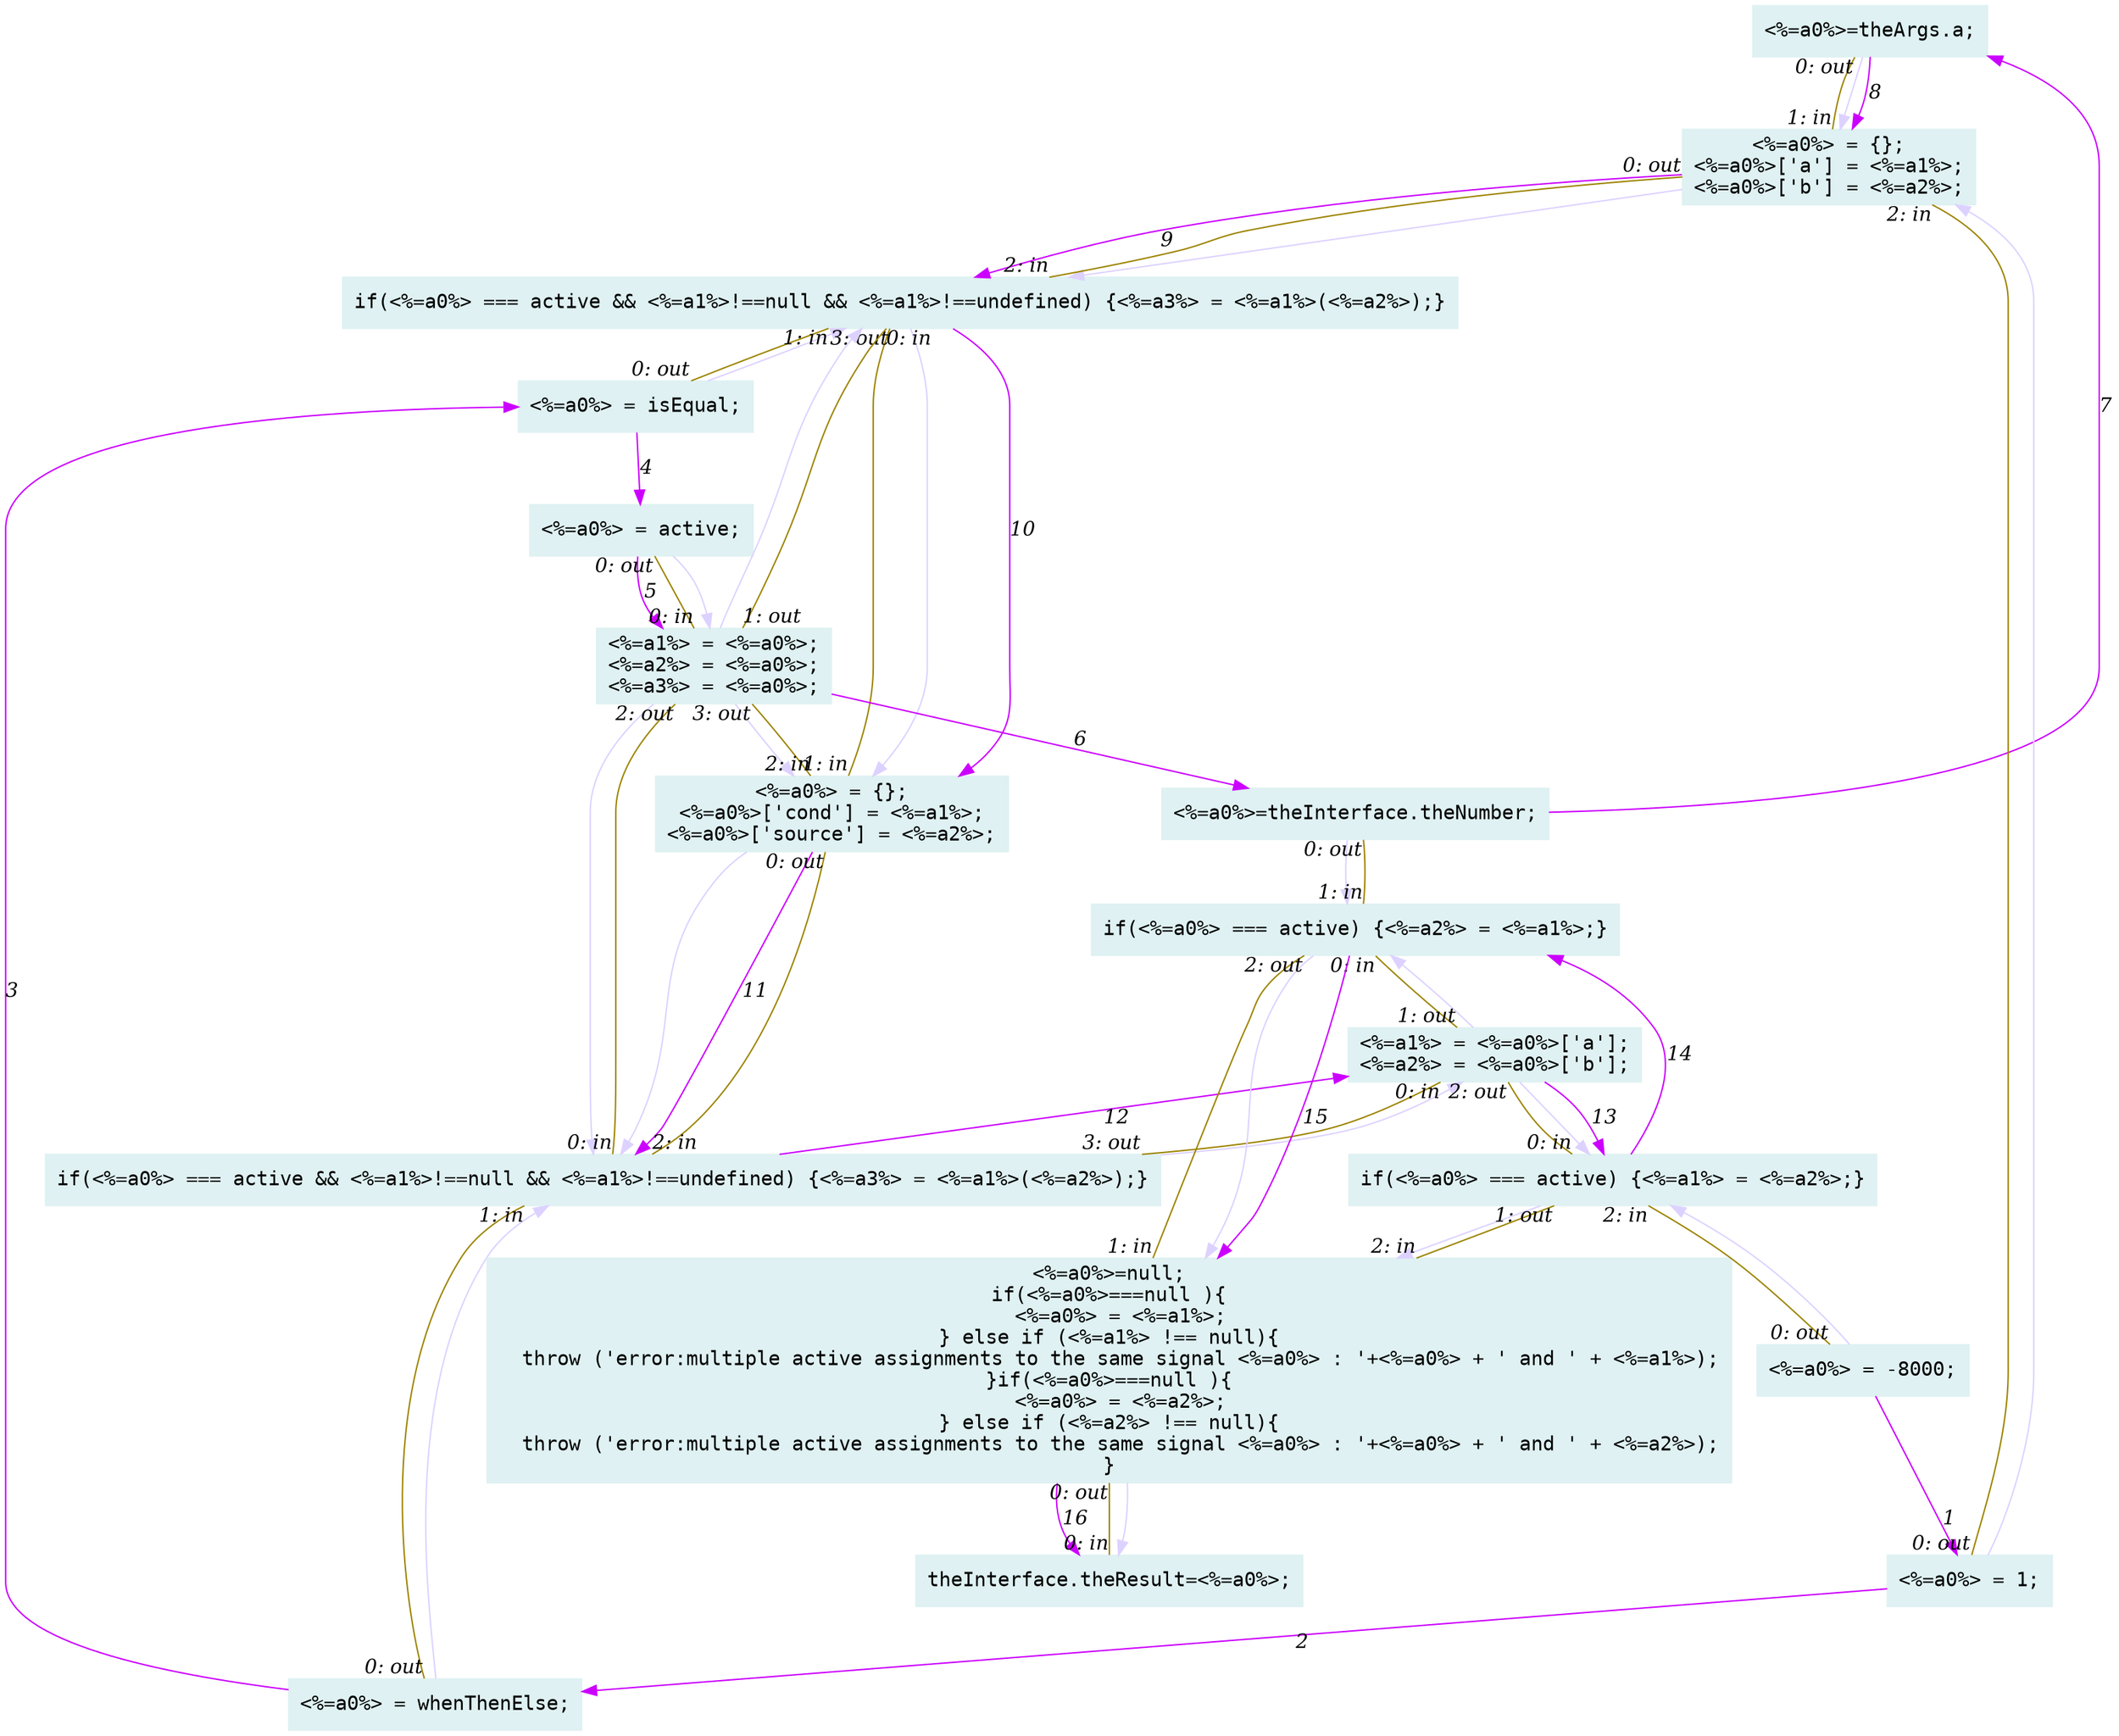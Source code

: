 digraph g{node_726 [shape="box", style="filled", color="#dff1f2", fontname="Courier", label="<%=a0%>=theArgs.a;
" ]
node_728 [shape="box", style="filled", color="#dff1f2", fontname="Courier", label="<%=a0%>=theInterface.theNumber;
" ]
node_730 [shape="box", style="filled", color="#dff1f2", fontname="Courier", label="theInterface.theResult=<%=a0%>;
" ]
node_769 [shape="box", style="filled", color="#dff1f2", fontname="Courier", label="<%=a0%> = active;
" ]
node_777 [shape="box", style="filled", color="#dff1f2", fontname="Courier", label="<%=a0%> = isEqual;
" ]
node_779 [shape="box", style="filled", color="#dff1f2", fontname="Courier", label="<%=a0%> = whenThenElse;
" ]
node_781 [shape="box", style="filled", color="#dff1f2", fontname="Courier", label="<%=a0%> = 1;
" ]
node_783 [shape="box", style="filled", color="#dff1f2", fontname="Courier", label="<%=a0%> = -8000;
" ]
node_785 [shape="box", style="filled", color="#dff1f2", fontname="Courier", label="if(<%=a0%> === active && <%=a1%>!==null && <%=a1%>!==undefined) {<%=a3%> = <%=a1%>(<%=a2%>);}
" ]
node_790 [shape="box", style="filled", color="#dff1f2", fontname="Courier", label="if(<%=a0%> === active && <%=a1%>!==null && <%=a1%>!==undefined) {<%=a3%> = <%=a1%>(<%=a2%>);}
" ]
node_816 [shape="box", style="filled", color="#dff1f2", fontname="Courier", label="<%=a0%> = {};
<%=a0%>['a'] = <%=a1%>;
<%=a0%>['b'] = <%=a2%>;
" ]
node_820 [shape="box", style="filled", color="#dff1f2", fontname="Courier", label="<%=a0%> = {};
<%=a0%>['cond'] = <%=a1%>;
<%=a0%>['source'] = <%=a2%>;
" ]
node_824 [shape="box", style="filled", color="#dff1f2", fontname="Courier", label="<%=a1%> = <%=a0%>['a'];
<%=a2%> = <%=a0%>['b'];
" ]
node_828 [shape="box", style="filled", color="#dff1f2", fontname="Courier", label="if(<%=a0%> === active) {<%=a2%> = <%=a1%>;}
" ]
node_832 [shape="box", style="filled", color="#dff1f2", fontname="Courier", label="if(<%=a0%> === active) {<%=a1%> = <%=a2%>;}
" ]
node_836 [shape="box", style="filled", color="#dff1f2", fontname="Courier", label="<%=a1%> = <%=a0%>;
<%=a2%> = <%=a0%>;
<%=a3%> = <%=a0%>;
" ]
node_841 [shape="box", style="filled", color="#dff1f2", fontname="Courier", label="<%=a0%>=null;
if(<%=a0%>===null ){
  <%=a0%> = <%=a1%>;
} else if (<%=a1%> !== null){
  throw ('error:multiple active assignments to the same signal <%=a0%> : '+<%=a0%> + ' and ' + <%=a1%>);
}if(<%=a0%>===null ){
  <%=a0%> = <%=a2%>;
} else if (<%=a2%> !== null){
  throw ('error:multiple active assignments to the same signal <%=a0%> : '+<%=a0%> + ' and ' + <%=a2%>);
}" ]
node_841 -> node_730 [dir=forward, arrowHead=normal, fontname="Times-Italic", arrowsize=1, color="#ddd2ff", label="",  headlabel="", taillabel="" ]
node_828 -> node_841 [dir=forward, arrowHead=normal, fontname="Times-Italic", arrowsize=1, color="#ddd2ff", label="",  headlabel="", taillabel="" ]
node_832 -> node_841 [dir=forward, arrowHead=normal, fontname="Times-Italic", arrowsize=1, color="#ddd2ff", label="",  headlabel="", taillabel="" ]
node_824 -> node_828 [dir=forward, arrowHead=normal, fontname="Times-Italic", arrowsize=1, color="#ddd2ff", label="",  headlabel="", taillabel="" ]
node_824 -> node_832 [dir=forward, arrowHead=normal, fontname="Times-Italic", arrowsize=1, color="#ddd2ff", label="",  headlabel="", taillabel="" ]
node_790 -> node_824 [dir=forward, arrowHead=normal, fontname="Times-Italic", arrowsize=1, color="#ddd2ff", label="",  headlabel="", taillabel="" ]
node_820 -> node_790 [dir=forward, arrowHead=normal, fontname="Times-Italic", arrowsize=1, color="#ddd2ff", label="",  headlabel="", taillabel="" ]
node_785 -> node_820 [dir=forward, arrowHead=normal, fontname="Times-Italic", arrowsize=1, color="#ddd2ff", label="",  headlabel="", taillabel="" ]
node_816 -> node_785 [dir=forward, arrowHead=normal, fontname="Times-Italic", arrowsize=1, color="#ddd2ff", label="",  headlabel="", taillabel="" ]
node_726 -> node_816 [dir=forward, arrowHead=normal, fontname="Times-Italic", arrowsize=1, color="#ddd2ff", label="",  headlabel="", taillabel="" ]
node_728 -> node_828 [dir=forward, arrowHead=normal, fontname="Times-Italic", arrowsize=1, color="#ddd2ff", label="",  headlabel="", taillabel="" ]
node_836 -> node_785 [dir=forward, arrowHead=normal, fontname="Times-Italic", arrowsize=1, color="#ddd2ff", label="",  headlabel="", taillabel="" ]
node_836 -> node_790 [dir=forward, arrowHead=normal, fontname="Times-Italic", arrowsize=1, color="#ddd2ff", label="",  headlabel="", taillabel="" ]
node_836 -> node_820 [dir=forward, arrowHead=normal, fontname="Times-Italic", arrowsize=1, color="#ddd2ff", label="",  headlabel="", taillabel="" ]
node_769 -> node_836 [dir=forward, arrowHead=normal, fontname="Times-Italic", arrowsize=1, color="#ddd2ff", label="",  headlabel="", taillabel="" ]
node_777 -> node_785 [dir=forward, arrowHead=normal, fontname="Times-Italic", arrowsize=1, color="#ddd2ff", label="",  headlabel="", taillabel="" ]
node_779 -> node_790 [dir=forward, arrowHead=normal, fontname="Times-Italic", arrowsize=1, color="#ddd2ff", label="",  headlabel="", taillabel="" ]
node_781 -> node_816 [dir=forward, arrowHead=normal, fontname="Times-Italic", arrowsize=1, color="#ddd2ff", label="",  headlabel="", taillabel="" ]
node_783 -> node_832 [dir=forward, arrowHead=normal, fontname="Times-Italic", arrowsize=1, color="#ddd2ff", label="",  headlabel="", taillabel="" ]
node_783 -> node_781 [dir=forward, arrowHead=normal, fontname="Times-Italic", arrowsize=1, color="#cc00ff", label="1",  headlabel="", taillabel="" ]
node_781 -> node_779 [dir=forward, arrowHead=normal, fontname="Times-Italic", arrowsize=1, color="#cc00ff", label="2",  headlabel="", taillabel="" ]
node_779 -> node_777 [dir=forward, arrowHead=normal, fontname="Times-Italic", arrowsize=1, color="#cc00ff", label="3",  headlabel="", taillabel="" ]
node_777 -> node_769 [dir=forward, arrowHead=normal, fontname="Times-Italic", arrowsize=1, color="#cc00ff", label="4",  headlabel="", taillabel="" ]
node_769 -> node_836 [dir=forward, arrowHead=normal, fontname="Times-Italic", arrowsize=1, color="#cc00ff", label="5",  headlabel="", taillabel="" ]
node_836 -> node_728 [dir=forward, arrowHead=normal, fontname="Times-Italic", arrowsize=1, color="#cc00ff", label="6",  headlabel="", taillabel="" ]
node_728 -> node_726 [dir=forward, arrowHead=normal, fontname="Times-Italic", arrowsize=1, color="#cc00ff", label="7",  headlabel="", taillabel="" ]
node_726 -> node_816 [dir=forward, arrowHead=normal, fontname="Times-Italic", arrowsize=1, color="#cc00ff", label="8",  headlabel="", taillabel="" ]
node_816 -> node_785 [dir=forward, arrowHead=normal, fontname="Times-Italic", arrowsize=1, color="#cc00ff", label="9",  headlabel="", taillabel="" ]
node_785 -> node_820 [dir=forward, arrowHead=normal, fontname="Times-Italic", arrowsize=1, color="#cc00ff", label="10",  headlabel="", taillabel="" ]
node_820 -> node_790 [dir=forward, arrowHead=normal, fontname="Times-Italic", arrowsize=1, color="#cc00ff", label="11",  headlabel="", taillabel="" ]
node_790 -> node_824 [dir=forward, arrowHead=normal, fontname="Times-Italic", arrowsize=1, color="#cc00ff", label="12",  headlabel="", taillabel="" ]
node_824 -> node_832 [dir=forward, arrowHead=normal, fontname="Times-Italic", arrowsize=1, color="#cc00ff", label="13",  headlabel="", taillabel="" ]
node_832 -> node_828 [dir=forward, arrowHead=normal, fontname="Times-Italic", arrowsize=1, color="#cc00ff", label="14",  headlabel="", taillabel="" ]
node_828 -> node_841 [dir=forward, arrowHead=normal, fontname="Times-Italic", arrowsize=1, color="#cc00ff", label="15",  headlabel="", taillabel="" ]
node_841 -> node_730 [dir=forward, arrowHead=normal, fontname="Times-Italic", arrowsize=1, color="#cc00ff", label="16",  headlabel="", taillabel="" ]
node_785 -> node_777 [dir=none, arrowHead=none, fontname="Times-Italic", arrowsize=1, color="#9d8400", label="",  headlabel="0: out", taillabel="1: in" ]
node_790 -> node_779 [dir=none, arrowHead=none, fontname="Times-Italic", arrowsize=1, color="#9d8400", label="",  headlabel="0: out", taillabel="1: in" ]
node_816 -> node_726 [dir=none, arrowHead=none, fontname="Times-Italic", arrowsize=1, color="#9d8400", label="",  headlabel="0: out", taillabel="1: in" ]
node_816 -> node_781 [dir=none, arrowHead=none, fontname="Times-Italic", arrowsize=1, color="#9d8400", label="",  headlabel="0: out", taillabel="2: in" ]
node_816 -> node_785 [dir=none, arrowHead=none, fontname="Times-Italic", arrowsize=1, color="#9d8400", label="",  headlabel="2: in", taillabel="0: out" ]
node_820 -> node_785 [dir=none, arrowHead=none, fontname="Times-Italic", arrowsize=1, color="#9d8400", label="",  headlabel="3: out", taillabel="1: in" ]
node_820 -> node_790 [dir=none, arrowHead=none, fontname="Times-Italic", arrowsize=1, color="#9d8400", label="",  headlabel="2: in", taillabel="0: out" ]
node_824 -> node_790 [dir=none, arrowHead=none, fontname="Times-Italic", arrowsize=1, color="#9d8400", label="",  headlabel="3: out", taillabel="0: in" ]
node_828 -> node_824 [dir=none, arrowHead=none, fontname="Times-Italic", arrowsize=1, color="#9d8400", label="",  headlabel="1: out", taillabel="0: in" ]
node_828 -> node_728 [dir=none, arrowHead=none, fontname="Times-Italic", arrowsize=1, color="#9d8400", label="",  headlabel="0: out", taillabel="1: in" ]
node_832 -> node_824 [dir=none, arrowHead=none, fontname="Times-Italic", arrowsize=1, color="#9d8400", label="",  headlabel="2: out", taillabel="0: in" ]
node_832 -> node_783 [dir=none, arrowHead=none, fontname="Times-Italic", arrowsize=1, color="#9d8400", label="",  headlabel="0: out", taillabel="2: in" ]
node_769 -> node_836 [dir=none, arrowHead=none, fontname="Times-Italic", arrowsize=1, color="#9d8400", label="",  headlabel="0: in", taillabel="0: out" ]
node_836 -> node_785 [dir=none, arrowHead=none, fontname="Times-Italic", arrowsize=1, color="#9d8400", label="",  headlabel="0: in", taillabel="1: out" ]
node_836 -> node_790 [dir=none, arrowHead=none, fontname="Times-Italic", arrowsize=1, color="#9d8400", label="",  headlabel="0: in", taillabel="2: out" ]
node_836 -> node_820 [dir=none, arrowHead=none, fontname="Times-Italic", arrowsize=1, color="#9d8400", label="",  headlabel="2: in", taillabel="3: out" ]
node_841 -> node_730 [dir=none, arrowHead=none, fontname="Times-Italic", arrowsize=1, color="#9d8400", label="",  headlabel="0: in", taillabel="0: out" ]
node_828 -> node_841 [dir=none, arrowHead=none, fontname="Times-Italic", arrowsize=1, color="#9d8400", label="",  headlabel="1: in", taillabel="2: out" ]
node_832 -> node_841 [dir=none, arrowHead=none, fontname="Times-Italic", arrowsize=1, color="#9d8400", label="",  headlabel="2: in", taillabel="1: out" ]
}